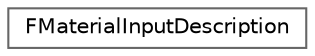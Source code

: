 digraph "Graphical Class Hierarchy"
{
 // INTERACTIVE_SVG=YES
 // LATEX_PDF_SIZE
  bgcolor="transparent";
  edge [fontname=Helvetica,fontsize=10,labelfontname=Helvetica,labelfontsize=10];
  node [fontname=Helvetica,fontsize=10,shape=box,height=0.2,width=0.4];
  rankdir="LR";
  Node0 [id="Node000000",label="FMaterialInputDescription",height=0.2,width=0.4,color="grey40", fillcolor="white", style="filled",URL="$d8/da7/structFMaterialInputDescription.html",tooltip=" "];
}
